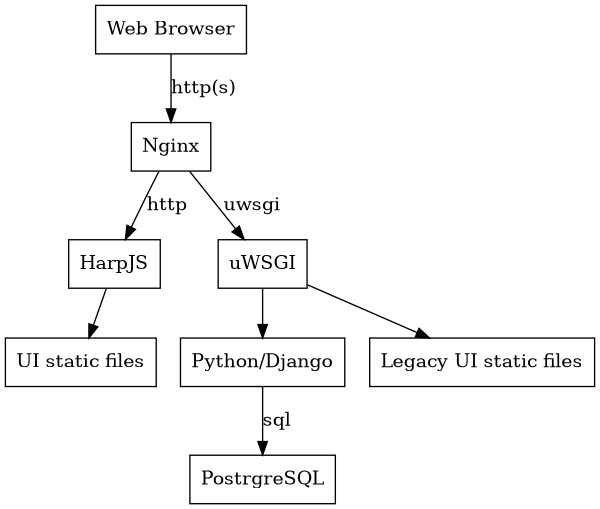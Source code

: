 digraph gf_interaction {
  size="4,4"
  autosize=false
  node [shape=rectangle]
  "Web Browser" -> Nginx [label="http(s)"]
  Nginx -> HarpJS [label="http"]
  Nginx -> uWSGI [label="uwsgi"]
  uWSGI -> "Python/Django"
  uWSGI -> "Legacy UI static files"
  HarpJS -> "UI static files"
  "Python/Django" -> PostrgreSQL [label="sql"]
}
